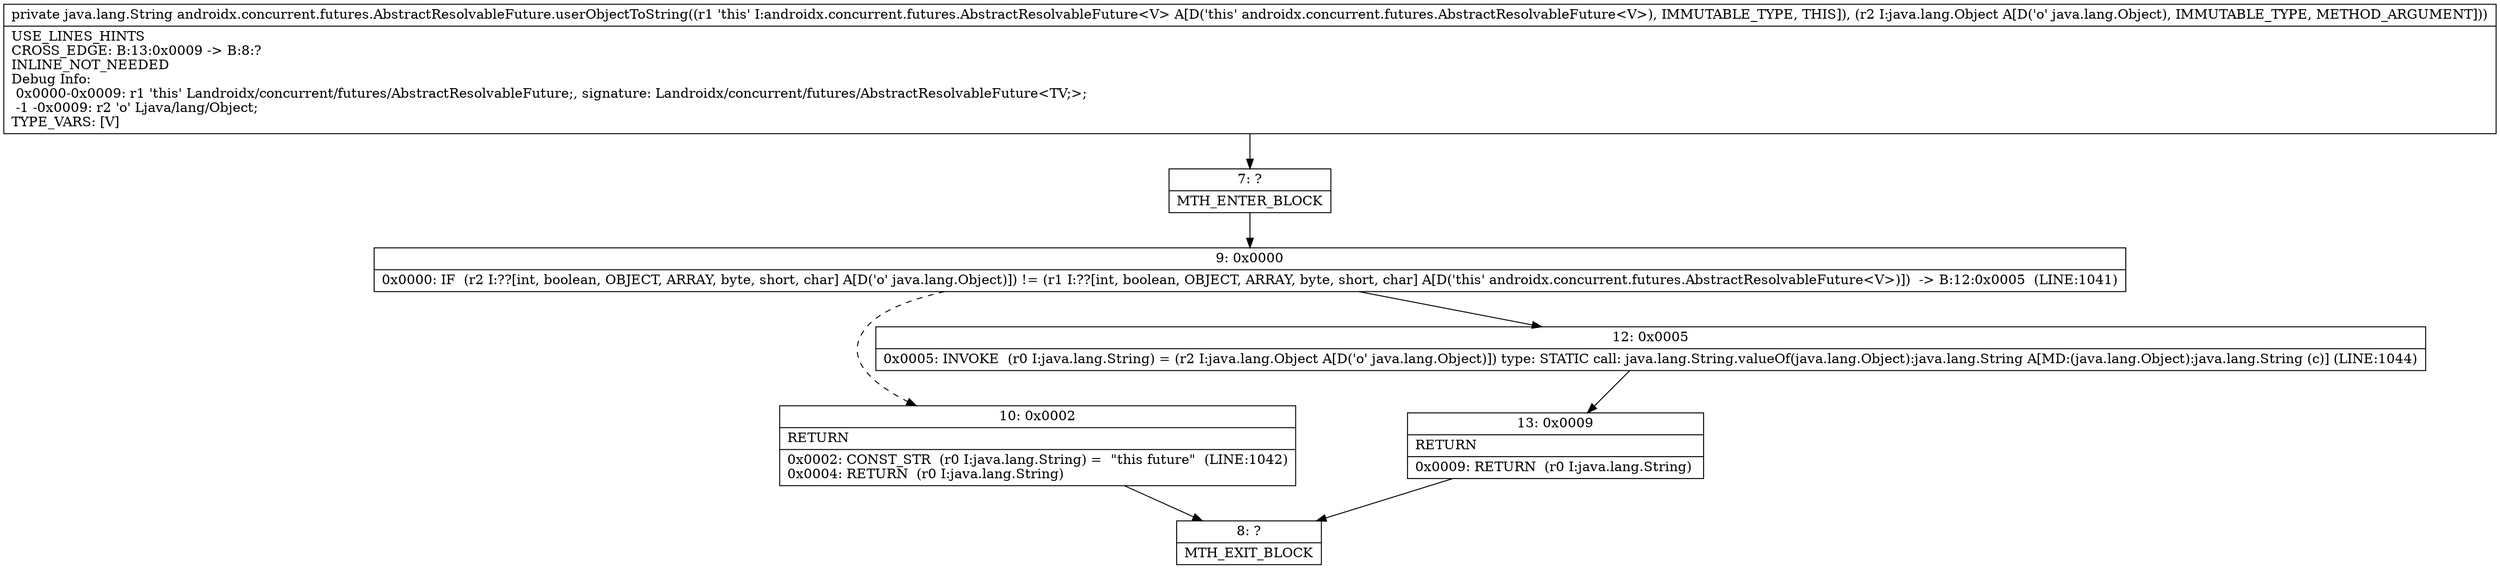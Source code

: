digraph "CFG forandroidx.concurrent.futures.AbstractResolvableFuture.userObjectToString(Ljava\/lang\/Object;)Ljava\/lang\/String;" {
Node_7 [shape=record,label="{7\:\ ?|MTH_ENTER_BLOCK\l}"];
Node_9 [shape=record,label="{9\:\ 0x0000|0x0000: IF  (r2 I:??[int, boolean, OBJECT, ARRAY, byte, short, char] A[D('o' java.lang.Object)]) != (r1 I:??[int, boolean, OBJECT, ARRAY, byte, short, char] A[D('this' androidx.concurrent.futures.AbstractResolvableFuture\<V\>)])  \-\> B:12:0x0005  (LINE:1041)\l}"];
Node_10 [shape=record,label="{10\:\ 0x0002|RETURN\l|0x0002: CONST_STR  (r0 I:java.lang.String) =  \"this future\"  (LINE:1042)\l0x0004: RETURN  (r0 I:java.lang.String) \l}"];
Node_8 [shape=record,label="{8\:\ ?|MTH_EXIT_BLOCK\l}"];
Node_12 [shape=record,label="{12\:\ 0x0005|0x0005: INVOKE  (r0 I:java.lang.String) = (r2 I:java.lang.Object A[D('o' java.lang.Object)]) type: STATIC call: java.lang.String.valueOf(java.lang.Object):java.lang.String A[MD:(java.lang.Object):java.lang.String (c)] (LINE:1044)\l}"];
Node_13 [shape=record,label="{13\:\ 0x0009|RETURN\l|0x0009: RETURN  (r0 I:java.lang.String) \l}"];
MethodNode[shape=record,label="{private java.lang.String androidx.concurrent.futures.AbstractResolvableFuture.userObjectToString((r1 'this' I:androidx.concurrent.futures.AbstractResolvableFuture\<V\> A[D('this' androidx.concurrent.futures.AbstractResolvableFuture\<V\>), IMMUTABLE_TYPE, THIS]), (r2 I:java.lang.Object A[D('o' java.lang.Object), IMMUTABLE_TYPE, METHOD_ARGUMENT]))  | USE_LINES_HINTS\lCROSS_EDGE: B:13:0x0009 \-\> B:8:?\lINLINE_NOT_NEEDED\lDebug Info:\l  0x0000\-0x0009: r1 'this' Landroidx\/concurrent\/futures\/AbstractResolvableFuture;, signature: Landroidx\/concurrent\/futures\/AbstractResolvableFuture\<TV;\>;\l  \-1 \-0x0009: r2 'o' Ljava\/lang\/Object;\lTYPE_VARS: [V]\l}"];
MethodNode -> Node_7;Node_7 -> Node_9;
Node_9 -> Node_10[style=dashed];
Node_9 -> Node_12;
Node_10 -> Node_8;
Node_12 -> Node_13;
Node_13 -> Node_8;
}

